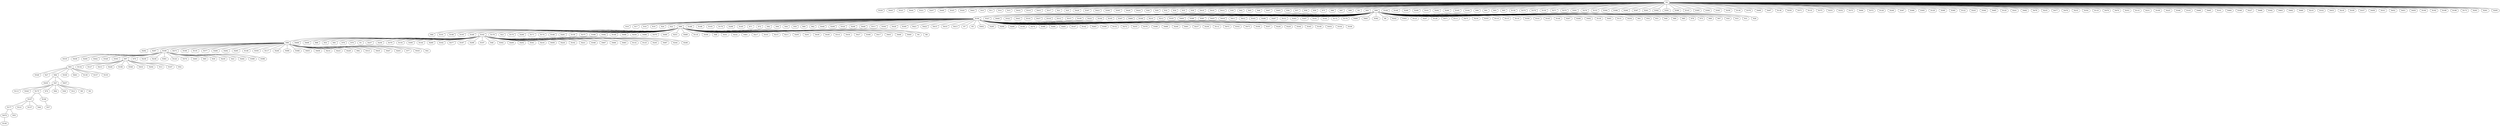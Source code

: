 Graph G {
	N2--N329[weight=1];
	N63--N326[weight=1];
	N63--N27[weight=1];
	N2--N445[weight=1];
	N2--N323[weight=1];
	N2--N444[weight=1];
	N2--N321[weight=1];
	N2--N207[weight=1];
	N2--N449[weight=1];
	N2--N325[weight=1];
	N2--N320[weight=1];
	N2--N441[weight=1];
	N2--N10[weight=1];
	N2--N11[weight=1];
	N2--N14[weight=1];
	N84--N430[weight=1];
	N2--N15[weight=1];
	N2--N432[weight=1];
	N63--N330[weight=1];
	N2--N310[weight=1];
	N2--N431[weight=1];
	N2--N317[weight=1];
	N47--N113[weight=1];
	N2--N21[weight=1];
	N2--N25[weight=1];
	N184--N16[weight=1];
	N98--N292[weight=1];
	N184--N17[weight=1];
	N2--N429[weight=1];
	N184--N18[weight=1];
	N2--N307[weight=1];
	N184--N19[weight=1];
	N98--N297[weight=1];
	N2--N423[weight=1];
	N2--N300[weight=1];
	N2--N305[weight=1];
	N2--N426[weight=1];
	N2--N424[weight=1];
	N2--N28[weight=1];
	N2--N29[weight=1];
	N2--N32[weight=1];
	N2--N34[weight=1];
	N84--N47[weight=1];
	N47--N343[weight=1];
	N2--N35[weight=1];
	N175--N107[weight=1];
	N2--N38[weight=1];
	N2--N419[weight=1];
	N98--N180[weight=1];
	N184--N24[weight=1];
	N184--N22[weight=1];
	N2--N416[weight=1];
	N2--N414[weight=1];
	N96--N66[weight=1];
	N2--N39[weight=1];
	N2--N42[weight=1];
	N2--N45[weight=1];
	N2--N46[weight=1];
	N47--N175[weight=1];
	N180--N319[weight=1];
	N2--N407[weight=1];
	N180--N436[weight=1];
	N63--N401[weight=1];
	N98--N273[weight=1];
	N180--N200[weight=1];
	N180--N442[weight=1];
	N47--N74[weight=1];
	N2--N405[weight=1];
	N2--N56[weight=1];
	N2--N57[weight=1];
	N2--N58[weight=1];
	N2--N59[weight=1];
	N98--N160[weight=1];
	N180--N328[weight=1];
	N96--N191[weight=1];
	N96--N198[weight=1];
	N96--N195[weight=1];
	N184--N188[weight=1];
	N184--N186[weight=1];
	N98--N135[weight=1];
	N98--N377[weight=1];
	N96--N189[weight=1];
	N184--N193[weight=1];
	N96--N182[weight=1];
	N2--N75[weight=1];
	N184--N178[weight=1];
	N184--N298[weight=1];
	N96--N179[weight=1];
	N98--N260[weight=1];
	N180--N303[weight=1];
	N98--N262[weight=1];
	N96--N23[weight=1];
	N182--N408[weight=1];
	N47--N64[weight=1];
	N96--N170[weight=1];
	N98--N265[weight=1];
	N98--N148[weight=1];
	N182--N409[weight=1];
	N184--N185[weight=1];
	N96--N296[weight=1];
	N84--N457[weight=1];
	N96--N171[weight=1];
	N96--N174[weight=1];
	N2--N86[weight=1];
	N2--N87[weight=1];
	N182--N68[weight=1];
	N2--N89[weight=1];
	N2--N3[weight=1];
	N97--N134[weight=1];
	N2--N83[weight=1];
	N98--N350[weight=1];
	N99--N327[weight=1];
	N2--N169[weight=1];
	N2--N168[weight=1];
	N2--N289[weight=1];
	N2--N288[weight=1];
	N98--N117[weight=1];
	N184--N71[weight=1];
	N184--N72[weight=1];
	N99--N440[weight=1];
	N2--N161[weight=1];
	N2--N282[weight=1];
	N2--N280[weight=1];
	N99--N322[weight=1];
	N99--N443[weight=1];
	N96--N166[weight=1];
	N2--N165[weight=1];
	N96--N281[weight=1];
	N2--N164[weight=1];
	N2--N99[weight=1];
	N96--N159[weight=1];
	N2--N90[weight=1];
	N2--N91[weight=1];
	N47--N36[weight=1];
	N2--N93[weight=1];
	N2--N95[weight=1];
	N98--N240[weight=1];
	N99--N316[weight=1];
	N99--N437[weight=1];
	N2--N158[weight=1];
	N2--N279[weight=1];
	N2--N278[weight=1];
	N99--N318[weight=1];
	N98--N486[weight=1];
	N184--N82[weight=1];
	N98--N368[weight=1];
	N96--N275[weight=1];
	N2--N150[weight=1];
	N2--N271[weight=1];
	N2--N270[weight=1];
	N2--N391[weight=1];
	N96--N398[weight=1];
	N2--N276[weight=1];
	N99--N312[weight=1];
	N96--N392[weight=1];
	N182--N53[weight=1];
	N2--N153[weight=1];
	N2--N394[weight=1];
	N99--N315[weight=1];
	N96--N149[weight=1];
	N184--N96[weight=1];
	N98--N455[weight=1];
	N2--N388[weight=1];
	N2--N266[weight=1];
	N2--N387[weight=1];
	N47--N12[weight=1];
	N98--N459[weight=1];
	N184--N94[weight=1];
	N98--N214[weight=1];
	N2--N261[weight=1];
	N2--N382[weight=1];
	N182--N81[weight=1];
	N2--N381[weight=1];
	N99--N100[weight=1];
	N99--N222[weight=1];
	N2--N386[weight=1];
	N2--N143[weight=1];
	N2--N385[weight=1];
	N99--N104[weight=1];
	N2--N384[weight=1];
	N99--N105[weight=1];
	N99--N347[weight=1];
	N2--N383[weight=1];
	N99--N469[weight=1];
	N182--N78[weight=1];
	N182--N79[weight=1];
	N96--N498[weight=1];
	N96--N259[weight=1];
	N97--N127[weight=1];
	N2--N258[weight=1];
	N99--N338[weight=1];
	N98--N223[weight=1];
	N2--N136[weight=1];
	N2--N378[weight=1];
	N2--N499[weight=1];
	N2--N497[weight=1];
	N2--N138[weight=1];
	N2--N250[weight=1];
	N2--N371[weight=1];
	N99--N210[weight=1];
	N98--N229[weight=1];
	N99--N212[weight=1];
	N96--N496[weight=1];
	N2--N133[weight=1];
	N2--N375[weight=1];
	N96--N370[weight=1];
	N2--N253[weight=1];
	N99--N335[weight=1];
	N96--N490[weight=1];
	N2--N252[weight=1];
	N2--N373[weight=1];
	N2--N494[weight=1];
	N96--N251[weight=1];
	N2--N372[weight=1];
	N98--N92[weight=1];
	N96--N489[weight=1];
	N97--N213[weight=1];
	N2--N126[weight=1];
	N99--N404[weight=1];
	N2--N246[weight=1];
	N2--N367[weight=1];
	N2--N366[weight=1];
	N2--N365[weight=1];
	N2--N129[weight=1];
	N98--N313[weight=1];
	N2--N369[weight=1];
	N98--N435[weight=1];
	N2--N360[weight=1];
	N2--N122[weight=1];
	N2--N243[weight=1];
	N2--N364[weight=1];
	N2--N485[weight=1];
	N2--N120[weight=1];
	N2--N241[weight=1];
	N2--N482[weight=1];
	N96--N118[weight=1];
	N96--N359[weight=1];
	N182--N98[weight=1];
	N97--N228[weight=1];
	N97--N106[weight=1];
	N2--N478[weight=1];
	N2--N235[weight=1];
	N2--N477[weight=1];
	N2--N476[weight=1];
	N182--N1[weight=1];
	N2--N233[weight=1];
	N2--N354[weight=1];
	N184--N44[weight=1];
	N2--N119[weight=1];
	N98--N447[weight=1];
	N98--N203[weight=1];
	N97--N340[weight=1];
	N2--N479[weight=1];
	N96--N88[weight=1];
	N2--N470[weight=1];
	N96--N351[weight=1];
	N96--N232[weight=1];
	N2--N353[weight=1];
	N63--N84[weight=1];
	N2--N110[weight=1];
	N2--N231[weight=1];
	N98--N77[weight=1];
	N97--N433[weight=1];
	N2--N109[weight=1];
	N2--N225[weight=1];
	N2--N346[weight=1];
	N2--N103[weight=1];
	N2--N466[weight=1];
	N99--N306[weight=1];
	N2--N465[weight=1];
	N2--N101[weight=1];
	N2--N464[weight=1];
	N2--N349[weight=1];
	N2--N227[weight=1];
	N184--N50[weight=1];
	N2--N468[weight=1];
	N96--N461[weight=1];
	N2--N342[weight=1];
	N2--N463[weight=1];
	N99--N301[weight=1];
	N2--N462[weight=1];
	N2--N460[weight=1];
	N99--N425[weight=1];
	N96--N217[weight=1];
	N96--N333[weight=1];
	N96--N215[weight=1];
	N2--N219[weight=1];
	N97--N204[weight=1];
	N2--N332[weight=1];
	N2--N453[weight=1];
	N99--N418[weight=1];
	N98--N420[weight=1];
	N2--N218[weight=1];
	N2--N339[weight=1];
	N184--N60[weight=1];
	N2--N337[weight=1];
	N2--N458[weight=1];
	N184--N62[weight=1];
	N96--N211[weight=1];
	N2--N331[weight=1];
	N2--N452[weight=1];
	N99--N411[weight=1];
	N2--N451[weight=1];
	N99--N412[weight=1];
	N2--N450[weight=1];
	N184--N448[weight=1];
	N96--N205[weight=1];
	N96--N201[weight=1];
	N99--N163[weight=1];
	N184--N208[weight=1];
	N184--N324[weight=1];
	N184--N206[weight=1];
	N184--N446[weight=1];
	N474--N140[weight=1];
	N99--N286[weight=1];
	N182--N257[weight=1];
	N99--N287[weight=1];
	N182--N256[weight=1];
	N182--N379[weight=1];
	N98--N41[weight=1];
	N96--N439[weight=1];
	N96--N438[weight=1];
	N182--N154[weight=1];
	N99--N151[weight=1];
	N99--N393[weight=1];
	N182--N395[weight=1];
	N96--N314[weight=1];
	N96--N434[weight=1];
	N184--N311[weight=1];
	N99--N397[weight=1];
	N182--N144[weight=1];
	N182--N269[weight=1];
	N184--N304[weight=1];
	N99--N181[weight=1];
	N184--N428[weight=1];
	N96--N427[weight=1];
	N99--N183[weight=1];
	N99--N184[weight=1];
	N184--N309[weight=1];
	N182--N162[weight=1];
	N184--N421[weight=1];
	N184--N422[weight=1];
	N96--N308[weight=1];
	N182--N277[weight=1];
	N107--N177[weight=1];
	N184--N415[weight=1];
	N96--N417[weight=1];
	N99--N172[weight=1];
	N184--N410[weight=1];
	N184--N413[weight=1];
	N99--N176[weight=1];
	N96--N403[weight=1];
	N96--N406[weight=1];
	N99--N480[weight=1];
	N96--N400[weight=1];
	N182--N187[weight=1];
	N99--N481[weight=1];
	N184--N7[weight=1];
	N99--N362[weight=1];
	N184--N5[weight=1];
	N184--N402[weight=1];
	N99--N6[weight=1];
	N99--N242[weight=1];
	N99--N363[weight=1];
	N180--N97[weight=1];
	N99--N123[weight=1];
	N182--N299[weight=1];
	N99--N247[weight=1];
	N99--N128[weight=1];
	N182--N197[weight=1];
	N99--N471[weight=1];
	N97--N13[weight=1];
	N2--N194[weight=1];
	N99--N111[weight=1];
	N99--N475[weight=1];
	N2--N192[weight=1];
	N99--N234[weight=1];
	N99--N355[weight=1];
	N2--N199[weight=1];
	N99--N114[weight=1];
	N99--N115[weight=1];
	N107--N121[weight=1];
	N99--N116[weight=1];
	N99--N358[weight=1];
	N2--N196[weight=1];
	N107--N137[weight=1];
	N180--N70[weight=1];
	N99--N141[weight=1];
	N182--N48[weight=1];
	N99--N145[weight=1];
	N99--N146[weight=1];
	N99--N267[weight=1];
	N99--N268[weight=1];
	N99--N492[weight=1];
	N99--N130[weight=1];
	N99--N493[weight=1];
	N99--N131[weight=1];
	N97--N167[weight=1];
	N2--N173[weight=1];
	N2--N293[weight=1];
	N99--N254[weight=1];
	N2--N291[weight=1];
	N2--N295[weight=1];
	N184--N285[weight=1];
	N99--N61[weight=1];
	N180--N239[weight=1];
	N180--N238[weight=1];
	N180--N361[weight=1];
	N97--N52[weight=1];
	N184--N294[weight=1];
	N184--N290[weight=1];
	N184--N156[weight=1];
	N184--N274[weight=1];
	N184--N399[weight=1];
	N99--N54[weight=1];
	N99--N51[weight=1];
	N180--N124[weight=1];
	N180--N374[weight=1];
	N180--N495[weight=1];
	N97--N63[weight=1];
	N99--N49[weight=1];
	N184--N284[weight=1];
	N184--N283[weight=1];
	N180--N65[weight=1];
	N182--N302[weight=1];
	N177--N55[weight=1];
	N184--N147[weight=1];
	N184--N142[weight=1];
	N184--N263[weight=1];
	N99--N80[weight=1];
	N99--N85[weight=1];
	N184--N390[weight=1];
	N184--N152[weight=1];
	N180--N30[weight=1];
	N184--N272[weight=1];
	N184--N255[weight=1];
	N184--N376[weight=1];
	N99--N76[weight=1];
	N99--N73[weight=1];
	N99--N69[weight=1];
	N182--N209[weight=1];
	N99--N67[weight=1];
	N180--N230[weight=1];
	N184--N380[weight=1];
	N175--N190[weight=1];
	N190--N37[weight=1];
	N182--N202[weight=1];
	N180--N43[weight=1];
	N182--N341[weight=1];
	N107--N40[weight=1];
	N99--N20[weight=1];
	N184--N488[weight=1];
	N184--N249[weight=1];
	N184--N491[weight=1];
	N182--N216[weight=1];
	N182--N456[weight=1];
	N177--N474[weight=1];
	N184--N237[weight=1];
	N184--N236[weight=1];
	N184--N112[weight=1];
	N184--N472[weight=1];
	N184--N352[weight=1];
	N184--N473[weight=1];
	N63--N139[weight=1];
	N184--N356[weight=1];
	N184--N357[weight=1];
	N182--N224[weight=1];
	N182--N102[weight=1];
	N182--N221[weight=1];
	N182--N348[weight=1];
	N182--N467[weight=1];
	N184--N226[weight=1];
	N182--N484[weight=1];
	N182--N483[weight=1];
	N184--N220[weight=1];
	N96--N4[weight=1];
	N184--N344[weight=1];
	N184--N345[weight=1];
	N184--N108[weight=1];
	N96--N8[weight=1];
	N99--N33[weight=1];
	N180--N264[weight=1];
	N47--N9[weight=1];
	N182--N132[weight=1];
	N99--N31[weight=1];
	N184--N454[weight=1];
	N184--N334[weight=1];
	N47--N0[weight=1];
	N180--N389[weight=1];
	N184--N336[weight=1];
	N63--N157[weight=1];
	N63--N155[weight=1];
	N180--N396[weight=1];
	N99--N26[weight=1];
	N182--N125[weight=1];
	N182--N245[weight=1];
	N182--N487[weight=1];
	N182--N244[weight=1];
	N182--N248[weight=1];
}